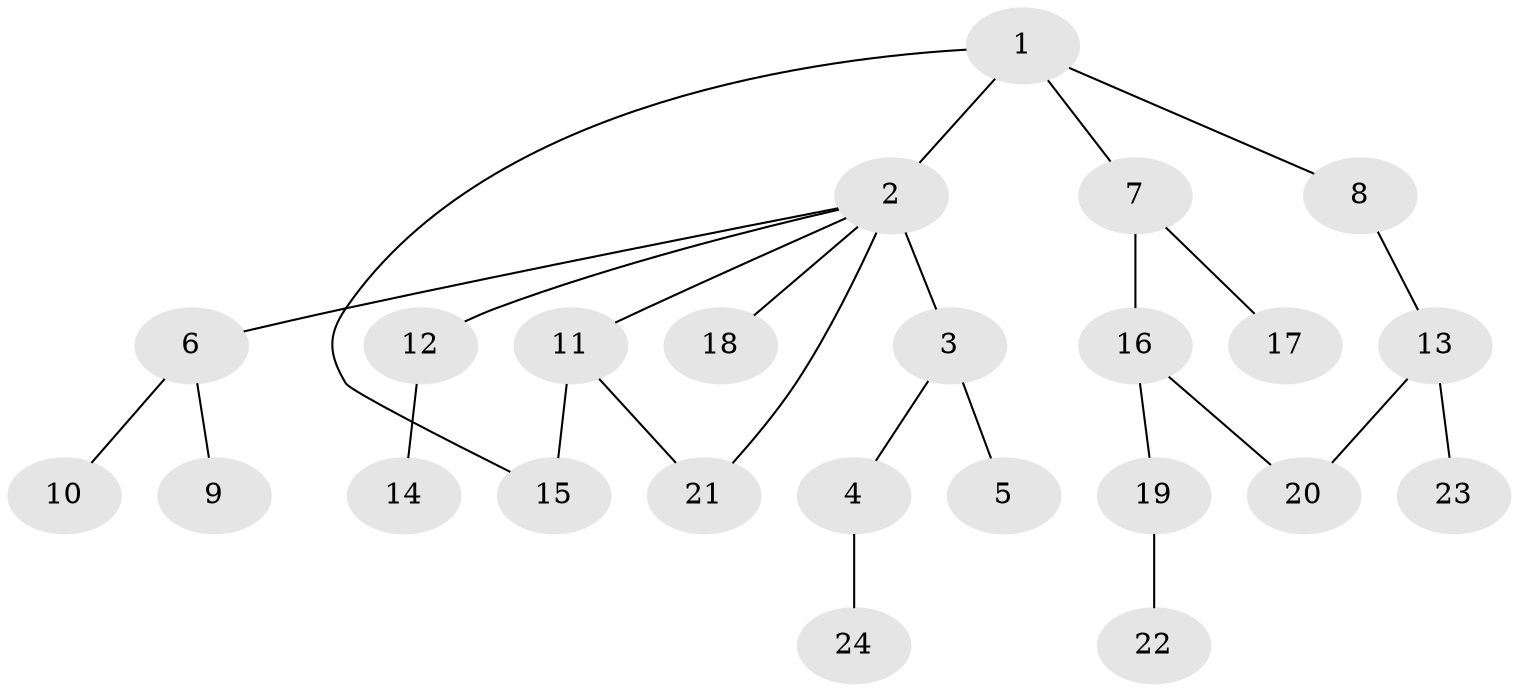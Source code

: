 // original degree distribution, {5: 0.05, 3: 0.13333333333333333, 7: 0.016666666666666666, 4: 0.08333333333333333, 2: 0.16666666666666666, 1: 0.5333333333333333, 6: 0.016666666666666666}
// Generated by graph-tools (version 1.1) at 2025/49/03/04/25 22:49:10]
// undirected, 24 vertices, 26 edges
graph export_dot {
  node [color=gray90,style=filled];
  1;
  2;
  3;
  4;
  5;
  6;
  7;
  8;
  9;
  10;
  11;
  12;
  13;
  14;
  15;
  16;
  17;
  18;
  19;
  20;
  21;
  22;
  23;
  24;
  1 -- 2 [weight=1.0];
  1 -- 7 [weight=1.0];
  1 -- 8 [weight=1.0];
  1 -- 15 [weight=1.0];
  2 -- 3 [weight=4.0];
  2 -- 6 [weight=1.0];
  2 -- 11 [weight=1.0];
  2 -- 12 [weight=1.0];
  2 -- 18 [weight=1.0];
  2 -- 21 [weight=1.0];
  3 -- 4 [weight=1.0];
  3 -- 5 [weight=1.0];
  4 -- 24 [weight=1.0];
  6 -- 9 [weight=1.0];
  6 -- 10 [weight=1.0];
  7 -- 16 [weight=1.0];
  7 -- 17 [weight=1.0];
  8 -- 13 [weight=1.0];
  11 -- 15 [weight=1.0];
  11 -- 21 [weight=1.0];
  12 -- 14 [weight=2.0];
  13 -- 20 [weight=1.0];
  13 -- 23 [weight=1.0];
  16 -- 19 [weight=1.0];
  16 -- 20 [weight=1.0];
  19 -- 22 [weight=1.0];
}
